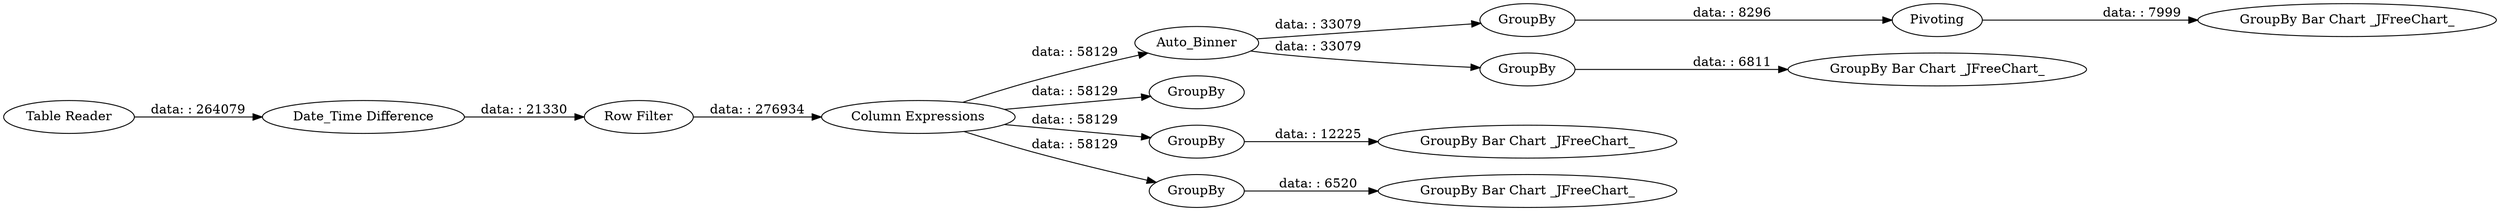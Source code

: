 digraph {
	"7979374055964887460_102" [label="Row Filter"]
	"7979374055964887460_98" [label="Table Reader"]
	"7979374055964887460_109" [label="GroupBy Bar Chart _JFreeChart_"]
	"7979374055964887460_100" [label="Date_Time Difference"]
	"7979374055964887460_105" [label=Auto_Binner]
	"7979374055964887460_108" [label=Pivoting]
	"7979374055964887460_107" [label=GroupBy]
	"7979374055964887460_113" [label="GroupBy Bar Chart _JFreeChart_"]
	"7979374055964887460_117" [label=GroupBy]
	"7979374055964887460_116" [label="GroupBy Bar Chart _JFreeChart_"]
	"7979374055964887460_114" [label=GroupBy]
	"7979374055964887460_106" [label="GroupBy Bar Chart _JFreeChart_"]
	"7979374055964887460_101" [label="Column Expressions"]
	"7979374055964887460_110" [label=GroupBy]
	"7979374055964887460_111" [label=GroupBy]
	"7979374055964887460_107" -> "7979374055964887460_108" [label="data: : 8296"]
	"7979374055964887460_111" -> "7979374055964887460_113" [label="data: : 6520"]
	"7979374055964887460_101" -> "7979374055964887460_111" [label="data: : 58129"]
	"7979374055964887460_101" -> "7979374055964887460_117" [label="data: : 58129"]
	"7979374055964887460_102" -> "7979374055964887460_101" [label="data: : 276934"]
	"7979374055964887460_105" -> "7979374055964887460_107" [label="data: : 33079"]
	"7979374055964887460_100" -> "7979374055964887460_102" [label="data: : 21330"]
	"7979374055964887460_101" -> "7979374055964887460_105" [label="data: : 58129"]
	"7979374055964887460_101" -> "7979374055964887460_114" [label="data: : 58129"]
	"7979374055964887460_108" -> "7979374055964887460_106" [label="data: : 7999"]
	"7979374055964887460_110" -> "7979374055964887460_109" [label="data: : 6811"]
	"7979374055964887460_105" -> "7979374055964887460_110" [label="data: : 33079"]
	"7979374055964887460_114" -> "7979374055964887460_116" [label="data: : 12225"]
	"7979374055964887460_98" -> "7979374055964887460_100" [label="data: : 264079"]
	rankdir=LR
}
